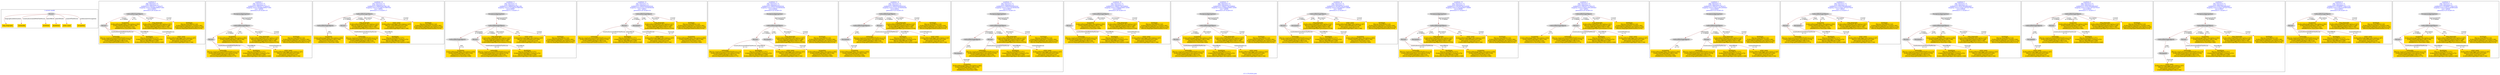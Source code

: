 digraph n0 {
fontcolor="blue"
remincross="true"
label="s11-s-19-artists.json"
subgraph cluster_0 {
label="1-correct model"
n2[style="filled",color="white",fillcolor="lightgray",label="Person1"];
n3[shape="plaintext",style="filled",fillcolor="gold",label="long_biography"];
n4[shape="plaintext",style="filled",fillcolor="gold",label="nationality"];
n5[shape="plaintext",style="filled",fillcolor="gold",label="birthDate"];
n6[shape="plaintext",style="filled",fillcolor="gold",label="deathDate"];
n7[shape="plaintext",style="filled",fillcolor="gold",label="artist_name"];
n8[shape="plaintext",style="filled",fillcolor="gold",label="occupation"];
}
subgraph cluster_1 {
label="candidate 0\nlink coherence:1.0\nnode coherence:1.0\nconfidence:0.3583227737481471\nmapping score:0.5638853690271601\ncost:6.99993\n-precision:0.29-recall:0.33"
n10[style="filled",color="white",fillcolor="lightgray",label="CulturalHeritageObject1"];
n11[style="filled",color="white",fillcolor="lightgray",label="Person1"];
n12[shape="plaintext",style="filled",fillcolor="gold",label="occupation\n[CulturalHeritageObject,description,0.593]\n[CulturalHeritageObject,title,0.195]\n[Document,classLink,0.143]\n[WebResource,classLink,0.069]"];
n13[shape="plaintext",style="filled",fillcolor="gold",label="long_biography\n[CulturalHeritageObject,description,0.547]\n[Person,biographicalInformation,0.266]\n[CulturalHeritageObject,title,0.109]\n[CulturalHeritageObject,provenance,0.078]"];
n14[shape="plaintext",style="filled",fillcolor="gold",label="nationality\n[Person,countryAssociatedWithThePerson,0.33]\n[CulturalHeritageObject,description,0.278]\n[CulturalHeritageObject,title,0.22]\n[Person,biographicalInformation,0.173]"];
n15[shape="plaintext",style="filled",fillcolor="gold",label="deathDate\n[Person,dateOfBirth,0.471]\n[CulturalHeritageObject,created,0.272]\n[Person,dateOfDeath,0.208]\n[CulturalHeritageObject,description,0.049]"];
n16[shape="plaintext",style="filled",fillcolor="gold",label="artist_name\n[CulturalHeritageObject,description,0.347]\n[Person,nameOfThePerson,0.245]\n[Document,classLink,0.215]\n[CulturalHeritageObject,title,0.194]"];
n17[shape="plaintext",style="filled",fillcolor="gold",label="birthDate\n[Person,dateOfBirth,0.42]\n[CulturalHeritageObject,created,0.362]\n[CulturalHeritageObject,description,0.144]\n[Person,biographicalInformation,0.074]"];
}
subgraph cluster_2 {
label="candidate 1\nlink coherence:1.0\nnode coherence:1.0\nconfidence:0.3583227737481471\nmapping score:0.5638853690271601\ncost:7.99988\n-precision:0.25-recall:0.33"
n19[style="filled",color="white",fillcolor="lightgray",label="CulturalHeritageObject1"];
n20[style="filled",color="white",fillcolor="lightgray",label="Person1"];
n21[style="filled",color="white",fillcolor="lightgray",label="EuropeanaAggregation1"];
n22[shape="plaintext",style="filled",fillcolor="gold",label="occupation\n[CulturalHeritageObject,description,0.593]\n[CulturalHeritageObject,title,0.195]\n[Document,classLink,0.143]\n[WebResource,classLink,0.069]"];
n23[shape="plaintext",style="filled",fillcolor="gold",label="long_biography\n[CulturalHeritageObject,description,0.547]\n[Person,biographicalInformation,0.266]\n[CulturalHeritageObject,title,0.109]\n[CulturalHeritageObject,provenance,0.078]"];
n24[shape="plaintext",style="filled",fillcolor="gold",label="nationality\n[Person,countryAssociatedWithThePerson,0.33]\n[CulturalHeritageObject,description,0.278]\n[CulturalHeritageObject,title,0.22]\n[Person,biographicalInformation,0.173]"];
n25[shape="plaintext",style="filled",fillcolor="gold",label="deathDate\n[Person,dateOfBirth,0.471]\n[CulturalHeritageObject,created,0.272]\n[Person,dateOfDeath,0.208]\n[CulturalHeritageObject,description,0.049]"];
n26[shape="plaintext",style="filled",fillcolor="gold",label="artist_name\n[CulturalHeritageObject,description,0.347]\n[Person,nameOfThePerson,0.245]\n[Document,classLink,0.215]\n[CulturalHeritageObject,title,0.194]"];
n27[shape="plaintext",style="filled",fillcolor="gold",label="birthDate\n[Person,dateOfBirth,0.42]\n[CulturalHeritageObject,created,0.362]\n[CulturalHeritageObject,description,0.144]\n[Person,biographicalInformation,0.074]"];
}
subgraph cluster_3 {
label="candidate 10\nlink coherence:1.0\nnode coherence:1.0\nconfidence:0.3498422427961158\nmapping score:0.5332807475987053\ncost:7.99992\n-precision:0.12-recall:0.17"
n29[style="filled",color="white",fillcolor="lightgray",label="CulturalHeritageObject1"];
n30[style="filled",color="white",fillcolor="lightgray",label="CulturalHeritageObject2"];
n31[style="filled",color="white",fillcolor="lightgray",label="Person1"];
n32[shape="plaintext",style="filled",fillcolor="gold",label="long_biography\n[CulturalHeritageObject,description,0.547]\n[Person,biographicalInformation,0.266]\n[CulturalHeritageObject,title,0.109]\n[CulturalHeritageObject,provenance,0.078]"];
n33[shape="plaintext",style="filled",fillcolor="gold",label="artist_name\n[CulturalHeritageObject,description,0.347]\n[Person,nameOfThePerson,0.245]\n[Document,classLink,0.215]\n[CulturalHeritageObject,title,0.194]"];
n34[shape="plaintext",style="filled",fillcolor="gold",label="nationality\n[Person,countryAssociatedWithThePerson,0.33]\n[CulturalHeritageObject,description,0.278]\n[CulturalHeritageObject,title,0.22]\n[Person,biographicalInformation,0.173]"];
n35[shape="plaintext",style="filled",fillcolor="gold",label="deathDate\n[Person,dateOfBirth,0.471]\n[CulturalHeritageObject,created,0.272]\n[Person,dateOfDeath,0.208]\n[CulturalHeritageObject,description,0.049]"];
n36[shape="plaintext",style="filled",fillcolor="gold",label="occupation\n[CulturalHeritageObject,description,0.593]\n[CulturalHeritageObject,title,0.195]\n[Document,classLink,0.143]\n[WebResource,classLink,0.069]"];
n37[shape="plaintext",style="filled",fillcolor="gold",label="birthDate\n[Person,dateOfBirth,0.42]\n[CulturalHeritageObject,created,0.362]\n[CulturalHeritageObject,description,0.144]\n[Person,biographicalInformation,0.074]"];
}
subgraph cluster_4 {
label="candidate 11\nlink coherence:1.0\nnode coherence:1.0\nconfidence:0.3498422427961158\nmapping score:0.5332807475987053\ncost:8.99987\n-precision:0.11-recall:0.17"
n39[style="filled",color="white",fillcolor="lightgray",label="CulturalHeritageObject1"];
n40[style="filled",color="white",fillcolor="lightgray",label="CulturalHeritageObject2"];
n41[style="filled",color="white",fillcolor="lightgray",label="Person1"];
n42[style="filled",color="white",fillcolor="lightgray",label="EuropeanaAggregation1"];
n43[shape="plaintext",style="filled",fillcolor="gold",label="long_biography\n[CulturalHeritageObject,description,0.547]\n[Person,biographicalInformation,0.266]\n[CulturalHeritageObject,title,0.109]\n[CulturalHeritageObject,provenance,0.078]"];
n44[shape="plaintext",style="filled",fillcolor="gold",label="artist_name\n[CulturalHeritageObject,description,0.347]\n[Person,nameOfThePerson,0.245]\n[Document,classLink,0.215]\n[CulturalHeritageObject,title,0.194]"];
n45[shape="plaintext",style="filled",fillcolor="gold",label="nationality\n[Person,countryAssociatedWithThePerson,0.33]\n[CulturalHeritageObject,description,0.278]\n[CulturalHeritageObject,title,0.22]\n[Person,biographicalInformation,0.173]"];
n46[shape="plaintext",style="filled",fillcolor="gold",label="deathDate\n[Person,dateOfBirth,0.471]\n[CulturalHeritageObject,created,0.272]\n[Person,dateOfDeath,0.208]\n[CulturalHeritageObject,description,0.049]"];
n47[shape="plaintext",style="filled",fillcolor="gold",label="occupation\n[CulturalHeritageObject,description,0.593]\n[CulturalHeritageObject,title,0.195]\n[Document,classLink,0.143]\n[WebResource,classLink,0.069]"];
n48[shape="plaintext",style="filled",fillcolor="gold",label="birthDate\n[Person,dateOfBirth,0.42]\n[CulturalHeritageObject,created,0.362]\n[CulturalHeritageObject,description,0.144]\n[Person,biographicalInformation,0.074]"];
}
subgraph cluster_5 {
label="candidate 12\nlink coherence:1.0\nnode coherence:1.0\nconfidence:0.3495253250930322\nmapping score:0.533175108364344\ncost:7.99993\n-precision:0.25-recall:0.33"
n50[style="filled",color="white",fillcolor="lightgray",label="CulturalHeritageObject1"];
n51[style="filled",color="white",fillcolor="lightgray",label="Person1"];
n52[style="filled",color="white",fillcolor="lightgray",label="Document1"];
n53[shape="plaintext",style="filled",fillcolor="gold",label="long_biography\n[CulturalHeritageObject,description,0.547]\n[Person,biographicalInformation,0.266]\n[CulturalHeritageObject,title,0.109]\n[CulturalHeritageObject,provenance,0.078]"];
n54[shape="plaintext",style="filled",fillcolor="gold",label="occupation\n[CulturalHeritageObject,description,0.593]\n[CulturalHeritageObject,title,0.195]\n[Document,classLink,0.143]\n[WebResource,classLink,0.069]"];
n55[shape="plaintext",style="filled",fillcolor="gold",label="nationality\n[Person,countryAssociatedWithThePerson,0.33]\n[CulturalHeritageObject,description,0.278]\n[CulturalHeritageObject,title,0.22]\n[Person,biographicalInformation,0.173]"];
n56[shape="plaintext",style="filled",fillcolor="gold",label="deathDate\n[Person,dateOfBirth,0.471]\n[CulturalHeritageObject,created,0.272]\n[Person,dateOfDeath,0.208]\n[CulturalHeritageObject,description,0.049]"];
n57[shape="plaintext",style="filled",fillcolor="gold",label="artist_name\n[CulturalHeritageObject,description,0.347]\n[Person,nameOfThePerson,0.245]\n[Document,classLink,0.215]\n[CulturalHeritageObject,title,0.194]"];
n58[shape="plaintext",style="filled",fillcolor="gold",label="birthDate\n[Person,dateOfBirth,0.42]\n[CulturalHeritageObject,created,0.362]\n[CulturalHeritageObject,description,0.144]\n[Person,biographicalInformation,0.074]"];
}
subgraph cluster_6 {
label="candidate 13\nlink coherence:1.0\nnode coherence:1.0\nconfidence:0.3495253250930322\nmapping score:0.533175108364344\ncost:8.99988\n-precision:0.22-recall:0.33"
n60[style="filled",color="white",fillcolor="lightgray",label="CulturalHeritageObject1"];
n61[style="filled",color="white",fillcolor="lightgray",label="Person1"];
n62[style="filled",color="white",fillcolor="lightgray",label="Document1"];
n63[style="filled",color="white",fillcolor="lightgray",label="EuropeanaAggregation1"];
n64[shape="plaintext",style="filled",fillcolor="gold",label="long_biography\n[CulturalHeritageObject,description,0.547]\n[Person,biographicalInformation,0.266]\n[CulturalHeritageObject,title,0.109]\n[CulturalHeritageObject,provenance,0.078]"];
n65[shape="plaintext",style="filled",fillcolor="gold",label="occupation\n[CulturalHeritageObject,description,0.593]\n[CulturalHeritageObject,title,0.195]\n[Document,classLink,0.143]\n[WebResource,classLink,0.069]"];
n66[shape="plaintext",style="filled",fillcolor="gold",label="nationality\n[Person,countryAssociatedWithThePerson,0.33]\n[CulturalHeritageObject,description,0.278]\n[CulturalHeritageObject,title,0.22]\n[Person,biographicalInformation,0.173]"];
n67[shape="plaintext",style="filled",fillcolor="gold",label="deathDate\n[Person,dateOfBirth,0.471]\n[CulturalHeritageObject,created,0.272]\n[Person,dateOfDeath,0.208]\n[CulturalHeritageObject,description,0.049]"];
n68[shape="plaintext",style="filled",fillcolor="gold",label="artist_name\n[CulturalHeritageObject,description,0.347]\n[Person,nameOfThePerson,0.245]\n[Document,classLink,0.215]\n[CulturalHeritageObject,title,0.194]"];
n69[shape="plaintext",style="filled",fillcolor="gold",label="birthDate\n[Person,dateOfBirth,0.42]\n[CulturalHeritageObject,created,0.362]\n[CulturalHeritageObject,description,0.144]\n[Person,biographicalInformation,0.074]"];
}
subgraph cluster_7 {
label="candidate 14\nlink coherence:1.0\nnode coherence:1.0\nconfidence:0.3495253250930322\nmapping score:0.533175108364344\ncost:8.99992\n-precision:0.22-recall:0.33"
n71[style="filled",color="white",fillcolor="lightgray",label="CulturalHeritageObject1"];
n72[style="filled",color="white",fillcolor="lightgray",label="CulturalHeritageObject2"];
n73[style="filled",color="white",fillcolor="lightgray",label="Person1"];
n74[style="filled",color="white",fillcolor="lightgray",label="Document2"];
n75[shape="plaintext",style="filled",fillcolor="gold",label="occupation\n[CulturalHeritageObject,description,0.593]\n[CulturalHeritageObject,title,0.195]\n[Document,classLink,0.143]\n[WebResource,classLink,0.069]"];
n76[shape="plaintext",style="filled",fillcolor="gold",label="long_biography\n[CulturalHeritageObject,description,0.547]\n[Person,biographicalInformation,0.266]\n[CulturalHeritageObject,title,0.109]\n[CulturalHeritageObject,provenance,0.078]"];
n77[shape="plaintext",style="filled",fillcolor="gold",label="nationality\n[Person,countryAssociatedWithThePerson,0.33]\n[CulturalHeritageObject,description,0.278]\n[CulturalHeritageObject,title,0.22]\n[Person,biographicalInformation,0.173]"];
n78[shape="plaintext",style="filled",fillcolor="gold",label="deathDate\n[Person,dateOfBirth,0.471]\n[CulturalHeritageObject,created,0.272]\n[Person,dateOfDeath,0.208]\n[CulturalHeritageObject,description,0.049]"];
n79[shape="plaintext",style="filled",fillcolor="gold",label="artist_name\n[CulturalHeritageObject,description,0.347]\n[Person,nameOfThePerson,0.245]\n[Document,classLink,0.215]\n[CulturalHeritageObject,title,0.194]"];
n80[shape="plaintext",style="filled",fillcolor="gold",label="birthDate\n[Person,dateOfBirth,0.42]\n[CulturalHeritageObject,created,0.362]\n[CulturalHeritageObject,description,0.144]\n[Person,biographicalInformation,0.074]"];
}
subgraph cluster_8 {
label="candidate 15\nlink coherence:1.0\nnode coherence:1.0\nconfidence:0.3495253250930322\nmapping score:0.533175108364344\ncost:9.99987\n-precision:0.2-recall:0.33"
n82[style="filled",color="white",fillcolor="lightgray",label="CulturalHeritageObject1"];
n83[style="filled",color="white",fillcolor="lightgray",label="CulturalHeritageObject2"];
n84[style="filled",color="white",fillcolor="lightgray",label="Person1"];
n85[style="filled",color="white",fillcolor="lightgray",label="Document2"];
n86[style="filled",color="white",fillcolor="lightgray",label="EuropeanaAggregation1"];
n87[shape="plaintext",style="filled",fillcolor="gold",label="occupation\n[CulturalHeritageObject,description,0.593]\n[CulturalHeritageObject,title,0.195]\n[Document,classLink,0.143]\n[WebResource,classLink,0.069]"];
n88[shape="plaintext",style="filled",fillcolor="gold",label="long_biography\n[CulturalHeritageObject,description,0.547]\n[Person,biographicalInformation,0.266]\n[CulturalHeritageObject,title,0.109]\n[CulturalHeritageObject,provenance,0.078]"];
n89[shape="plaintext",style="filled",fillcolor="gold",label="nationality\n[Person,countryAssociatedWithThePerson,0.33]\n[CulturalHeritageObject,description,0.278]\n[CulturalHeritageObject,title,0.22]\n[Person,biographicalInformation,0.173]"];
n90[shape="plaintext",style="filled",fillcolor="gold",label="deathDate\n[Person,dateOfBirth,0.471]\n[CulturalHeritageObject,created,0.272]\n[Person,dateOfDeath,0.208]\n[CulturalHeritageObject,description,0.049]"];
n91[shape="plaintext",style="filled",fillcolor="gold",label="artist_name\n[CulturalHeritageObject,description,0.347]\n[Person,nameOfThePerson,0.245]\n[Document,classLink,0.215]\n[CulturalHeritageObject,title,0.194]"];
n92[shape="plaintext",style="filled",fillcolor="gold",label="birthDate\n[Person,dateOfBirth,0.42]\n[CulturalHeritageObject,created,0.362]\n[CulturalHeritageObject,description,0.144]\n[Person,biographicalInformation,0.074]"];
}
subgraph cluster_9 {
label="candidate 16\nlink coherence:1.0\nnode coherence:1.0\nconfidence:0.3464517491008843\nmapping score:0.5599283608114058\ncost:6.99993\n-precision:0.29-recall:0.33"
n94[style="filled",color="white",fillcolor="lightgray",label="CulturalHeritageObject1"];
n95[style="filled",color="white",fillcolor="lightgray",label="Person1"];
n96[shape="plaintext",style="filled",fillcolor="gold",label="occupation\n[CulturalHeritageObject,description,0.593]\n[CulturalHeritageObject,title,0.195]\n[Document,classLink,0.143]\n[WebResource,classLink,0.069]"];
n97[shape="plaintext",style="filled",fillcolor="gold",label="nationality\n[Person,countryAssociatedWithThePerson,0.33]\n[CulturalHeritageObject,description,0.278]\n[CulturalHeritageObject,title,0.22]\n[Person,biographicalInformation,0.173]"];
n98[shape="plaintext",style="filled",fillcolor="gold",label="long_biography\n[CulturalHeritageObject,description,0.547]\n[Person,biographicalInformation,0.266]\n[CulturalHeritageObject,title,0.109]\n[CulturalHeritageObject,provenance,0.078]"];
n99[shape="plaintext",style="filled",fillcolor="gold",label="deathDate\n[Person,dateOfBirth,0.471]\n[CulturalHeritageObject,created,0.272]\n[Person,dateOfDeath,0.208]\n[CulturalHeritageObject,description,0.049]"];
n100[shape="plaintext",style="filled",fillcolor="gold",label="artist_name\n[CulturalHeritageObject,description,0.347]\n[Person,nameOfThePerson,0.245]\n[Document,classLink,0.215]\n[CulturalHeritageObject,title,0.194]"];
n101[shape="plaintext",style="filled",fillcolor="gold",label="birthDate\n[Person,dateOfBirth,0.42]\n[CulturalHeritageObject,created,0.362]\n[CulturalHeritageObject,description,0.144]\n[Person,biographicalInformation,0.074]"];
}
subgraph cluster_10 {
label="candidate 17\nlink coherence:1.0\nnode coherence:1.0\nconfidence:0.3464517491008843\nmapping score:0.5599283608114058\ncost:7.99988\n-precision:0.25-recall:0.33"
n103[style="filled",color="white",fillcolor="lightgray",label="CulturalHeritageObject1"];
n104[style="filled",color="white",fillcolor="lightgray",label="Person1"];
n105[style="filled",color="white",fillcolor="lightgray",label="EuropeanaAggregation1"];
n106[shape="plaintext",style="filled",fillcolor="gold",label="occupation\n[CulturalHeritageObject,description,0.593]\n[CulturalHeritageObject,title,0.195]\n[Document,classLink,0.143]\n[WebResource,classLink,0.069]"];
n107[shape="plaintext",style="filled",fillcolor="gold",label="nationality\n[Person,countryAssociatedWithThePerson,0.33]\n[CulturalHeritageObject,description,0.278]\n[CulturalHeritageObject,title,0.22]\n[Person,biographicalInformation,0.173]"];
n108[shape="plaintext",style="filled",fillcolor="gold",label="long_biography\n[CulturalHeritageObject,description,0.547]\n[Person,biographicalInformation,0.266]\n[CulturalHeritageObject,title,0.109]\n[CulturalHeritageObject,provenance,0.078]"];
n109[shape="plaintext",style="filled",fillcolor="gold",label="deathDate\n[Person,dateOfBirth,0.471]\n[CulturalHeritageObject,created,0.272]\n[Person,dateOfDeath,0.208]\n[CulturalHeritageObject,description,0.049]"];
n110[shape="plaintext",style="filled",fillcolor="gold",label="artist_name\n[CulturalHeritageObject,description,0.347]\n[Person,nameOfThePerson,0.245]\n[Document,classLink,0.215]\n[CulturalHeritageObject,title,0.194]"];
n111[shape="plaintext",style="filled",fillcolor="gold",label="birthDate\n[Person,dateOfBirth,0.42]\n[CulturalHeritageObject,created,0.362]\n[CulturalHeritageObject,description,0.144]\n[Person,biographicalInformation,0.074]"];
}
subgraph cluster_11 {
label="candidate 18\nlink coherence:1.0\nnode coherence:1.0\nconfidence:0.3410447941410009\nmapping score:0.5303482647136669\ncost:7.99993\n-precision:0.12-recall:0.17"
n113[style="filled",color="white",fillcolor="lightgray",label="CulturalHeritageObject1"];
n114[style="filled",color="white",fillcolor="lightgray",label="Person1"];
n115[style="filled",color="white",fillcolor="lightgray",label="Document1"];
n116[shape="plaintext",style="filled",fillcolor="gold",label="long_biography\n[CulturalHeritageObject,description,0.547]\n[Person,biographicalInformation,0.266]\n[CulturalHeritageObject,title,0.109]\n[CulturalHeritageObject,provenance,0.078]"];
n117[shape="plaintext",style="filled",fillcolor="gold",label="artist_name\n[CulturalHeritageObject,description,0.347]\n[Person,nameOfThePerson,0.245]\n[Document,classLink,0.215]\n[CulturalHeritageObject,title,0.194]"];
n118[shape="plaintext",style="filled",fillcolor="gold",label="occupation\n[CulturalHeritageObject,description,0.593]\n[CulturalHeritageObject,title,0.195]\n[Document,classLink,0.143]\n[WebResource,classLink,0.069]"];
n119[shape="plaintext",style="filled",fillcolor="gold",label="nationality\n[Person,countryAssociatedWithThePerson,0.33]\n[CulturalHeritageObject,description,0.278]\n[CulturalHeritageObject,title,0.22]\n[Person,biographicalInformation,0.173]"];
n120[shape="plaintext",style="filled",fillcolor="gold",label="deathDate\n[Person,dateOfBirth,0.471]\n[CulturalHeritageObject,created,0.272]\n[Person,dateOfDeath,0.208]\n[CulturalHeritageObject,description,0.049]"];
n121[shape="plaintext",style="filled",fillcolor="gold",label="birthDate\n[Person,dateOfBirth,0.42]\n[CulturalHeritageObject,created,0.362]\n[CulturalHeritageObject,description,0.144]\n[Person,biographicalInformation,0.074]"];
}
subgraph cluster_12 {
label="candidate 19\nlink coherence:1.0\nnode coherence:1.0\nconfidence:0.3410447941410009\nmapping score:0.5303482647136669\ncost:8.99988\n-precision:0.11-recall:0.17"
n123[style="filled",color="white",fillcolor="lightgray",label="CulturalHeritageObject1"];
n124[style="filled",color="white",fillcolor="lightgray",label="Person1"];
n125[style="filled",color="white",fillcolor="lightgray",label="Document1"];
n126[style="filled",color="white",fillcolor="lightgray",label="EuropeanaAggregation1"];
n127[shape="plaintext",style="filled",fillcolor="gold",label="long_biography\n[CulturalHeritageObject,description,0.547]\n[Person,biographicalInformation,0.266]\n[CulturalHeritageObject,title,0.109]\n[CulturalHeritageObject,provenance,0.078]"];
n128[shape="plaintext",style="filled",fillcolor="gold",label="artist_name\n[CulturalHeritageObject,description,0.347]\n[Person,nameOfThePerson,0.245]\n[Document,classLink,0.215]\n[CulturalHeritageObject,title,0.194]"];
n129[shape="plaintext",style="filled",fillcolor="gold",label="occupation\n[CulturalHeritageObject,description,0.593]\n[CulturalHeritageObject,title,0.195]\n[Document,classLink,0.143]\n[WebResource,classLink,0.069]"];
n130[shape="plaintext",style="filled",fillcolor="gold",label="nationality\n[Person,countryAssociatedWithThePerson,0.33]\n[CulturalHeritageObject,description,0.278]\n[CulturalHeritageObject,title,0.22]\n[Person,biographicalInformation,0.173]"];
n131[shape="plaintext",style="filled",fillcolor="gold",label="deathDate\n[Person,dateOfBirth,0.471]\n[CulturalHeritageObject,created,0.272]\n[Person,dateOfDeath,0.208]\n[CulturalHeritageObject,description,0.049]"];
n132[shape="plaintext",style="filled",fillcolor="gold",label="birthDate\n[Person,dateOfBirth,0.42]\n[CulturalHeritageObject,created,0.362]\n[CulturalHeritageObject,description,0.144]\n[Person,biographicalInformation,0.074]"];
}
subgraph cluster_13 {
label="candidate 2\nlink coherence:1.0\nnode coherence:1.0\nconfidence:0.3583227737481471\nmapping score:0.5361075912493823\ncost:7.99992\n-precision:0.25-recall:0.33"
n134[style="filled",color="white",fillcolor="lightgray",label="CulturalHeritageObject1"];
n135[style="filled",color="white",fillcolor="lightgray",label="CulturalHeritageObject2"];
n136[style="filled",color="white",fillcolor="lightgray",label="Person1"];
n137[shape="plaintext",style="filled",fillcolor="gold",label="long_biography\n[CulturalHeritageObject,description,0.547]\n[Person,biographicalInformation,0.266]\n[CulturalHeritageObject,title,0.109]\n[CulturalHeritageObject,provenance,0.078]"];
n138[shape="plaintext",style="filled",fillcolor="gold",label="nationality\n[Person,countryAssociatedWithThePerson,0.33]\n[CulturalHeritageObject,description,0.278]\n[CulturalHeritageObject,title,0.22]\n[Person,biographicalInformation,0.173]"];
n139[shape="plaintext",style="filled",fillcolor="gold",label="deathDate\n[Person,dateOfBirth,0.471]\n[CulturalHeritageObject,created,0.272]\n[Person,dateOfDeath,0.208]\n[CulturalHeritageObject,description,0.049]"];
n140[shape="plaintext",style="filled",fillcolor="gold",label="occupation\n[CulturalHeritageObject,description,0.593]\n[CulturalHeritageObject,title,0.195]\n[Document,classLink,0.143]\n[WebResource,classLink,0.069]"];
n141[shape="plaintext",style="filled",fillcolor="gold",label="artist_name\n[CulturalHeritageObject,description,0.347]\n[Person,nameOfThePerson,0.245]\n[Document,classLink,0.215]\n[CulturalHeritageObject,title,0.194]"];
n142[shape="plaintext",style="filled",fillcolor="gold",label="birthDate\n[Person,dateOfBirth,0.42]\n[CulturalHeritageObject,created,0.362]\n[CulturalHeritageObject,description,0.144]\n[Person,biographicalInformation,0.074]"];
}
subgraph cluster_14 {
label="candidate 3\nlink coherence:1.0\nnode coherence:1.0\nconfidence:0.3583227737481471\nmapping score:0.5361075912493823\ncost:8.99987\n-precision:0.22-recall:0.33"
n144[style="filled",color="white",fillcolor="lightgray",label="CulturalHeritageObject1"];
n145[style="filled",color="white",fillcolor="lightgray",label="CulturalHeritageObject2"];
n146[style="filled",color="white",fillcolor="lightgray",label="Person1"];
n147[style="filled",color="white",fillcolor="lightgray",label="EuropeanaAggregation1"];
n148[shape="plaintext",style="filled",fillcolor="gold",label="long_biography\n[CulturalHeritageObject,description,0.547]\n[Person,biographicalInformation,0.266]\n[CulturalHeritageObject,title,0.109]\n[CulturalHeritageObject,provenance,0.078]"];
n149[shape="plaintext",style="filled",fillcolor="gold",label="nationality\n[Person,countryAssociatedWithThePerson,0.33]\n[CulturalHeritageObject,description,0.278]\n[CulturalHeritageObject,title,0.22]\n[Person,biographicalInformation,0.173]"];
n150[shape="plaintext",style="filled",fillcolor="gold",label="deathDate\n[Person,dateOfBirth,0.471]\n[CulturalHeritageObject,created,0.272]\n[Person,dateOfDeath,0.208]\n[CulturalHeritageObject,description,0.049]"];
n151[shape="plaintext",style="filled",fillcolor="gold",label="occupation\n[CulturalHeritageObject,description,0.593]\n[CulturalHeritageObject,title,0.195]\n[Document,classLink,0.143]\n[WebResource,classLink,0.069]"];
n152[shape="plaintext",style="filled",fillcolor="gold",label="artist_name\n[CulturalHeritageObject,description,0.347]\n[Person,nameOfThePerson,0.245]\n[Document,classLink,0.215]\n[CulturalHeritageObject,title,0.194]"];
n153[shape="plaintext",style="filled",fillcolor="gold",label="birthDate\n[Person,dateOfBirth,0.42]\n[CulturalHeritageObject,created,0.362]\n[CulturalHeritageObject,description,0.144]\n[Person,biographicalInformation,0.074]"];
}
subgraph cluster_15 {
label="candidate 4\nlink coherence:1.0\nnode coherence:1.0\nconfidence:0.3534150229825057\nmapping score:0.5344716743275019\ncost:7.99993\n-precision:0.12-recall:0.17"
n155[style="filled",color="white",fillcolor="lightgray",label="CulturalHeritageObject1"];
n156[style="filled",color="white",fillcolor="lightgray",label="Person1"];
n157[style="filled",color="white",fillcolor="lightgray",label="Document1"];
n158[shape="plaintext",style="filled",fillcolor="gold",label="occupation\n[CulturalHeritageObject,description,0.593]\n[CulturalHeritageObject,title,0.195]\n[Document,classLink,0.143]\n[WebResource,classLink,0.069]"];
n159[shape="plaintext",style="filled",fillcolor="gold",label="long_biography\n[CulturalHeritageObject,description,0.547]\n[Person,biographicalInformation,0.266]\n[CulturalHeritageObject,title,0.109]\n[CulturalHeritageObject,provenance,0.078]"];
n160[shape="plaintext",style="filled",fillcolor="gold",label="artist_name\n[CulturalHeritageObject,description,0.347]\n[Person,nameOfThePerson,0.245]\n[Document,classLink,0.215]\n[CulturalHeritageObject,title,0.194]"];
n161[shape="plaintext",style="filled",fillcolor="gold",label="nationality\n[Person,countryAssociatedWithThePerson,0.33]\n[CulturalHeritageObject,description,0.278]\n[CulturalHeritageObject,title,0.22]\n[Person,biographicalInformation,0.173]"];
n162[shape="plaintext",style="filled",fillcolor="gold",label="deathDate\n[Person,dateOfBirth,0.471]\n[CulturalHeritageObject,created,0.272]\n[Person,dateOfDeath,0.208]\n[CulturalHeritageObject,description,0.049]"];
n163[shape="plaintext",style="filled",fillcolor="gold",label="birthDate\n[Person,dateOfBirth,0.42]\n[CulturalHeritageObject,created,0.362]\n[CulturalHeritageObject,description,0.144]\n[Person,biographicalInformation,0.074]"];
}
subgraph cluster_16 {
label="candidate 5\nlink coherence:1.0\nnode coherence:1.0\nconfidence:0.3534150229825057\nmapping score:0.5344716743275019\ncost:8.99988\n-precision:0.11-recall:0.17"
n165[style="filled",color="white",fillcolor="lightgray",label="CulturalHeritageObject1"];
n166[style="filled",color="white",fillcolor="lightgray",label="Person1"];
n167[style="filled",color="white",fillcolor="lightgray",label="Document1"];
n168[style="filled",color="white",fillcolor="lightgray",label="EuropeanaAggregation1"];
n169[shape="plaintext",style="filled",fillcolor="gold",label="occupation\n[CulturalHeritageObject,description,0.593]\n[CulturalHeritageObject,title,0.195]\n[Document,classLink,0.143]\n[WebResource,classLink,0.069]"];
n170[shape="plaintext",style="filled",fillcolor="gold",label="long_biography\n[CulturalHeritageObject,description,0.547]\n[Person,biographicalInformation,0.266]\n[CulturalHeritageObject,title,0.109]\n[CulturalHeritageObject,provenance,0.078]"];
n171[shape="plaintext",style="filled",fillcolor="gold",label="artist_name\n[CulturalHeritageObject,description,0.347]\n[Person,nameOfThePerson,0.245]\n[Document,classLink,0.215]\n[CulturalHeritageObject,title,0.194]"];
n172[shape="plaintext",style="filled",fillcolor="gold",label="nationality\n[Person,countryAssociatedWithThePerson,0.33]\n[CulturalHeritageObject,description,0.278]\n[CulturalHeritageObject,title,0.22]\n[Person,biographicalInformation,0.173]"];
n173[shape="plaintext",style="filled",fillcolor="gold",label="deathDate\n[Person,dateOfBirth,0.471]\n[CulturalHeritageObject,created,0.272]\n[Person,dateOfDeath,0.208]\n[CulturalHeritageObject,description,0.049]"];
n174[shape="plaintext",style="filled",fillcolor="gold",label="birthDate\n[Person,dateOfBirth,0.42]\n[CulturalHeritageObject,created,0.362]\n[CulturalHeritageObject,description,0.144]\n[Person,biographicalInformation,0.074]"];
}
subgraph cluster_17 {
label="candidate 6\nlink coherence:1.0\nnode coherence:1.0\nconfidence:0.3534150229825057\nmapping score:0.5344716743275019\ncost:8.99992\n-precision:0.11-recall:0.17"
n176[style="filled",color="white",fillcolor="lightgray",label="CulturalHeritageObject1"];
n177[style="filled",color="white",fillcolor="lightgray",label="CulturalHeritageObject2"];
n178[style="filled",color="white",fillcolor="lightgray",label="Person1"];
n179[style="filled",color="white",fillcolor="lightgray",label="Document2"];
n180[shape="plaintext",style="filled",fillcolor="gold",label="occupation\n[CulturalHeritageObject,description,0.593]\n[CulturalHeritageObject,title,0.195]\n[Document,classLink,0.143]\n[WebResource,classLink,0.069]"];
n181[shape="plaintext",style="filled",fillcolor="gold",label="long_biography\n[CulturalHeritageObject,description,0.547]\n[Person,biographicalInformation,0.266]\n[CulturalHeritageObject,title,0.109]\n[CulturalHeritageObject,provenance,0.078]"];
n182[shape="plaintext",style="filled",fillcolor="gold",label="artist_name\n[CulturalHeritageObject,description,0.347]\n[Person,nameOfThePerson,0.245]\n[Document,classLink,0.215]\n[CulturalHeritageObject,title,0.194]"];
n183[shape="plaintext",style="filled",fillcolor="gold",label="nationality\n[Person,countryAssociatedWithThePerson,0.33]\n[CulturalHeritageObject,description,0.278]\n[CulturalHeritageObject,title,0.22]\n[Person,biographicalInformation,0.173]"];
n184[shape="plaintext",style="filled",fillcolor="gold",label="deathDate\n[Person,dateOfBirth,0.471]\n[CulturalHeritageObject,created,0.272]\n[Person,dateOfDeath,0.208]\n[CulturalHeritageObject,description,0.049]"];
n185[shape="plaintext",style="filled",fillcolor="gold",label="birthDate\n[Person,dateOfBirth,0.42]\n[CulturalHeritageObject,created,0.362]\n[CulturalHeritageObject,description,0.144]\n[Person,biographicalInformation,0.074]"];
}
subgraph cluster_18 {
label="candidate 7\nlink coherence:1.0\nnode coherence:1.0\nconfidence:0.3534150229825057\nmapping score:0.5344716743275019\ncost:9.99987\n-precision:0.1-recall:0.17"
n187[style="filled",color="white",fillcolor="lightgray",label="CulturalHeritageObject1"];
n188[style="filled",color="white",fillcolor="lightgray",label="CulturalHeritageObject2"];
n189[style="filled",color="white",fillcolor="lightgray",label="Person1"];
n190[style="filled",color="white",fillcolor="lightgray",label="Document2"];
n191[style="filled",color="white",fillcolor="lightgray",label="EuropeanaAggregation1"];
n192[shape="plaintext",style="filled",fillcolor="gold",label="occupation\n[CulturalHeritageObject,description,0.593]\n[CulturalHeritageObject,title,0.195]\n[Document,classLink,0.143]\n[WebResource,classLink,0.069]"];
n193[shape="plaintext",style="filled",fillcolor="gold",label="long_biography\n[CulturalHeritageObject,description,0.547]\n[Person,biographicalInformation,0.266]\n[CulturalHeritageObject,title,0.109]\n[CulturalHeritageObject,provenance,0.078]"];
n194[shape="plaintext",style="filled",fillcolor="gold",label="artist_name\n[CulturalHeritageObject,description,0.347]\n[Person,nameOfThePerson,0.245]\n[Document,classLink,0.215]\n[CulturalHeritageObject,title,0.194]"];
n195[shape="plaintext",style="filled",fillcolor="gold",label="nationality\n[Person,countryAssociatedWithThePerson,0.33]\n[CulturalHeritageObject,description,0.278]\n[CulturalHeritageObject,title,0.22]\n[Person,biographicalInformation,0.173]"];
n196[shape="plaintext",style="filled",fillcolor="gold",label="deathDate\n[Person,dateOfBirth,0.471]\n[CulturalHeritageObject,created,0.272]\n[Person,dateOfDeath,0.208]\n[CulturalHeritageObject,description,0.049]"];
n197[shape="plaintext",style="filled",fillcolor="gold",label="birthDate\n[Person,dateOfBirth,0.42]\n[CulturalHeritageObject,created,0.362]\n[CulturalHeritageObject,description,0.144]\n[Person,biographicalInformation,0.074]"];
}
subgraph cluster_19 {
label="candidate 8\nlink coherence:1.0\nnode coherence:1.0\nconfidence:0.35168997716411576\nmapping score:0.561674436832483\ncost:6.99993\n-precision:0.29-recall:0.33"
n199[style="filled",color="white",fillcolor="lightgray",label="CulturalHeritageObject1"];
n200[style="filled",color="white",fillcolor="lightgray",label="Person1"];
n201[shape="plaintext",style="filled",fillcolor="gold",label="occupation\n[CulturalHeritageObject,description,0.593]\n[CulturalHeritageObject,title,0.195]\n[Document,classLink,0.143]\n[WebResource,classLink,0.069]"];
n202[shape="plaintext",style="filled",fillcolor="gold",label="long_biography\n[CulturalHeritageObject,description,0.547]\n[Person,biographicalInformation,0.266]\n[CulturalHeritageObject,title,0.109]\n[CulturalHeritageObject,provenance,0.078]"];
n203[shape="plaintext",style="filled",fillcolor="gold",label="nationality\n[Person,countryAssociatedWithThePerson,0.33]\n[CulturalHeritageObject,description,0.278]\n[CulturalHeritageObject,title,0.22]\n[Person,biographicalInformation,0.173]"];
n204[shape="plaintext",style="filled",fillcolor="gold",label="deathDate\n[Person,dateOfBirth,0.471]\n[CulturalHeritageObject,created,0.272]\n[Person,dateOfDeath,0.208]\n[CulturalHeritageObject,description,0.049]"];
n205[shape="plaintext",style="filled",fillcolor="gold",label="artist_name\n[CulturalHeritageObject,description,0.347]\n[Person,nameOfThePerson,0.245]\n[Document,classLink,0.215]\n[CulturalHeritageObject,title,0.194]"];
n206[shape="plaintext",style="filled",fillcolor="gold",label="birthDate\n[Person,dateOfBirth,0.42]\n[CulturalHeritageObject,created,0.362]\n[CulturalHeritageObject,description,0.144]\n[Person,biographicalInformation,0.074]"];
}
subgraph cluster_20 {
label="candidate 9\nlink coherence:1.0\nnode coherence:1.0\nconfidence:0.35168997716411576\nmapping score:0.561674436832483\ncost:7.99988\n-precision:0.25-recall:0.33"
n208[style="filled",color="white",fillcolor="lightgray",label="CulturalHeritageObject1"];
n209[style="filled",color="white",fillcolor="lightgray",label="Person1"];
n210[style="filled",color="white",fillcolor="lightgray",label="EuropeanaAggregation1"];
n211[shape="plaintext",style="filled",fillcolor="gold",label="occupation\n[CulturalHeritageObject,description,0.593]\n[CulturalHeritageObject,title,0.195]\n[Document,classLink,0.143]\n[WebResource,classLink,0.069]"];
n212[shape="plaintext",style="filled",fillcolor="gold",label="long_biography\n[CulturalHeritageObject,description,0.547]\n[Person,biographicalInformation,0.266]\n[CulturalHeritageObject,title,0.109]\n[CulturalHeritageObject,provenance,0.078]"];
n213[shape="plaintext",style="filled",fillcolor="gold",label="nationality\n[Person,countryAssociatedWithThePerson,0.33]\n[CulturalHeritageObject,description,0.278]\n[CulturalHeritageObject,title,0.22]\n[Person,biographicalInformation,0.173]"];
n214[shape="plaintext",style="filled",fillcolor="gold",label="deathDate\n[Person,dateOfBirth,0.471]\n[CulturalHeritageObject,created,0.272]\n[Person,dateOfDeath,0.208]\n[CulturalHeritageObject,description,0.049]"];
n215[shape="plaintext",style="filled",fillcolor="gold",label="artist_name\n[CulturalHeritageObject,description,0.347]\n[Person,nameOfThePerson,0.245]\n[Document,classLink,0.215]\n[CulturalHeritageObject,title,0.194]"];
n216[shape="plaintext",style="filled",fillcolor="gold",label="birthDate\n[Person,dateOfBirth,0.42]\n[CulturalHeritageObject,created,0.362]\n[CulturalHeritageObject,description,0.144]\n[Person,biographicalInformation,0.074]"];
}
n2 -> n3[color="brown",fontcolor="black",label="biographicalInformation"]
n2 -> n4[color="brown",fontcolor="black",label="countryAssociatedWithThePerson"]
n2 -> n5[color="brown",fontcolor="black",label="dateOfBirth"]
n2 -> n6[color="brown",fontcolor="black",label="dateOfDeath"]
n2 -> n7[color="brown",fontcolor="black",label="nameOfThePerson"]
n2 -> n8[color="brown",fontcolor="black",label="professionOrOccupation"]
n10 -> n11[color="brown",fontcolor="black",label="creator\nw=0.99993"]
n10 -> n12[color="brown",fontcolor="black",label="title\nw=1.0"]
n10 -> n13[color="brown",fontcolor="black",label="description\nw=1.0"]
n11 -> n14[color="brown",fontcolor="black",label="countryAssociatedWithThePerson\nw=1.0"]
n11 -> n15[color="brown",fontcolor="black",label="dateOfBirth\nw=1.0"]
n11 -> n16[color="brown",fontcolor="black",label="nameOfThePerson\nw=1.0"]
n10 -> n17[color="brown",fontcolor="black",label="created\nw=1.0"]
n19 -> n20[color="brown",fontcolor="black",label="creator\nw=0.99993"]
n21 -> n19[color="brown",fontcolor="black",label="aggregatedCHO\nw=0.99995"]
n19 -> n22[color="brown",fontcolor="black",label="title\nw=1.0"]
n19 -> n23[color="brown",fontcolor="black",label="description\nw=1.0"]
n20 -> n24[color="brown",fontcolor="black",label="countryAssociatedWithThePerson\nw=1.0"]
n20 -> n25[color="brown",fontcolor="black",label="dateOfBirth\nw=1.0"]
n20 -> n26[color="brown",fontcolor="black",label="nameOfThePerson\nw=1.0"]
n19 -> n27[color="brown",fontcolor="black",label="created\nw=1.0"]
n29 -> n30[color="brown",fontcolor="black",label="isRelatedTo\nw=0.99999"]
n29 -> n31[color="brown",fontcolor="black",label="creator\nw=0.99993"]
n29 -> n32[color="brown",fontcolor="black",label="description\nw=1.0"]
n29 -> n33[color="brown",fontcolor="black",label="title\nw=1.0"]
n31 -> n34[color="brown",fontcolor="black",label="countryAssociatedWithThePerson\nw=1.0"]
n31 -> n35[color="brown",fontcolor="black",label="dateOfBirth\nw=1.0"]
n30 -> n36[color="brown",fontcolor="black",label="title\nw=1.0"]
n29 -> n37[color="brown",fontcolor="black",label="created\nw=1.0"]
n39 -> n40[color="brown",fontcolor="black",label="isRelatedTo\nw=0.99999"]
n39 -> n41[color="brown",fontcolor="black",label="creator\nw=0.99993"]
n42 -> n39[color="brown",fontcolor="black",label="aggregatedCHO\nw=0.99995"]
n39 -> n43[color="brown",fontcolor="black",label="description\nw=1.0"]
n39 -> n44[color="brown",fontcolor="black",label="title\nw=1.0"]
n41 -> n45[color="brown",fontcolor="black",label="countryAssociatedWithThePerson\nw=1.0"]
n41 -> n46[color="brown",fontcolor="black",label="dateOfBirth\nw=1.0"]
n40 -> n47[color="brown",fontcolor="black",label="title\nw=1.0"]
n39 -> n48[color="brown",fontcolor="black",label="created\nw=1.0"]
n50 -> n51[color="brown",fontcolor="black",label="creator\nw=0.99993"]
n50 -> n52[color="brown",fontcolor="black",label="page\nw=1.0"]
n50 -> n53[color="brown",fontcolor="black",label="description\nw=1.0"]
n52 -> n54[color="brown",fontcolor="black",label="classLink\nw=1.0"]
n51 -> n55[color="brown",fontcolor="black",label="countryAssociatedWithThePerson\nw=1.0"]
n51 -> n56[color="brown",fontcolor="black",label="dateOfBirth\nw=1.0"]
n51 -> n57[color="brown",fontcolor="black",label="nameOfThePerson\nw=1.0"]
n50 -> n58[color="brown",fontcolor="black",label="created\nw=1.0"]
n60 -> n61[color="brown",fontcolor="black",label="creator\nw=0.99993"]
n60 -> n62[color="brown",fontcolor="black",label="page\nw=1.0"]
n63 -> n60[color="brown",fontcolor="black",label="aggregatedCHO\nw=0.99995"]
n60 -> n64[color="brown",fontcolor="black",label="description\nw=1.0"]
n62 -> n65[color="brown",fontcolor="black",label="classLink\nw=1.0"]
n61 -> n66[color="brown",fontcolor="black",label="countryAssociatedWithThePerson\nw=1.0"]
n61 -> n67[color="brown",fontcolor="black",label="dateOfBirth\nw=1.0"]
n61 -> n68[color="brown",fontcolor="black",label="nameOfThePerson\nw=1.0"]
n60 -> n69[color="brown",fontcolor="black",label="created\nw=1.0"]
n71 -> n72[color="brown",fontcolor="black",label="isRelatedTo\nw=0.99999"]
n71 -> n73[color="brown",fontcolor="black",label="creator\nw=0.99993"]
n72 -> n74[color="brown",fontcolor="black",label="page\nw=1.0"]
n74 -> n75[color="brown",fontcolor="black",label="classLink\nw=1.0"]
n71 -> n76[color="brown",fontcolor="black",label="description\nw=1.0"]
n73 -> n77[color="brown",fontcolor="black",label="countryAssociatedWithThePerson\nw=1.0"]
n73 -> n78[color="brown",fontcolor="black",label="dateOfBirth\nw=1.0"]
n73 -> n79[color="brown",fontcolor="black",label="nameOfThePerson\nw=1.0"]
n71 -> n80[color="brown",fontcolor="black",label="created\nw=1.0"]
n82 -> n83[color="brown",fontcolor="black",label="isRelatedTo\nw=0.99999"]
n82 -> n84[color="brown",fontcolor="black",label="creator\nw=0.99993"]
n83 -> n85[color="brown",fontcolor="black",label="page\nw=1.0"]
n86 -> n82[color="brown",fontcolor="black",label="aggregatedCHO\nw=0.99995"]
n85 -> n87[color="brown",fontcolor="black",label="classLink\nw=1.0"]
n82 -> n88[color="brown",fontcolor="black",label="description\nw=1.0"]
n84 -> n89[color="brown",fontcolor="black",label="countryAssociatedWithThePerson\nw=1.0"]
n84 -> n90[color="brown",fontcolor="black",label="dateOfBirth\nw=1.0"]
n84 -> n91[color="brown",fontcolor="black",label="nameOfThePerson\nw=1.0"]
n82 -> n92[color="brown",fontcolor="black",label="created\nw=1.0"]
n94 -> n95[color="brown",fontcolor="black",label="creator\nw=0.99993"]
n94 -> n96[color="brown",fontcolor="black",label="description\nw=1.0"]
n95 -> n97[color="brown",fontcolor="black",label="countryAssociatedWithThePerson\nw=1.0"]
n94 -> n98[color="brown",fontcolor="black",label="provenance\nw=1.0"]
n95 -> n99[color="brown",fontcolor="black",label="dateOfBirth\nw=1.0"]
n95 -> n100[color="brown",fontcolor="black",label="nameOfThePerson\nw=1.0"]
n94 -> n101[color="brown",fontcolor="black",label="created\nw=1.0"]
n103 -> n104[color="brown",fontcolor="black",label="creator\nw=0.99993"]
n105 -> n103[color="brown",fontcolor="black",label="aggregatedCHO\nw=0.99995"]
n103 -> n106[color="brown",fontcolor="black",label="description\nw=1.0"]
n104 -> n107[color="brown",fontcolor="black",label="countryAssociatedWithThePerson\nw=1.0"]
n103 -> n108[color="brown",fontcolor="black",label="provenance\nw=1.0"]
n104 -> n109[color="brown",fontcolor="black",label="dateOfBirth\nw=1.0"]
n104 -> n110[color="brown",fontcolor="black",label="nameOfThePerson\nw=1.0"]
n103 -> n111[color="brown",fontcolor="black",label="created\nw=1.0"]
n113 -> n114[color="brown",fontcolor="black",label="creator\nw=0.99993"]
n113 -> n115[color="brown",fontcolor="black",label="page\nw=1.0"]
n113 -> n116[color="brown",fontcolor="black",label="description\nw=1.0"]
n113 -> n117[color="brown",fontcolor="black",label="title\nw=1.0"]
n115 -> n118[color="brown",fontcolor="black",label="classLink\nw=1.0"]
n114 -> n119[color="brown",fontcolor="black",label="countryAssociatedWithThePerson\nw=1.0"]
n114 -> n120[color="brown",fontcolor="black",label="dateOfBirth\nw=1.0"]
n113 -> n121[color="brown",fontcolor="black",label="created\nw=1.0"]
n123 -> n124[color="brown",fontcolor="black",label="creator\nw=0.99993"]
n123 -> n125[color="brown",fontcolor="black",label="page\nw=1.0"]
n126 -> n123[color="brown",fontcolor="black",label="aggregatedCHO\nw=0.99995"]
n123 -> n127[color="brown",fontcolor="black",label="description\nw=1.0"]
n123 -> n128[color="brown",fontcolor="black",label="title\nw=1.0"]
n125 -> n129[color="brown",fontcolor="black",label="classLink\nw=1.0"]
n124 -> n130[color="brown",fontcolor="black",label="countryAssociatedWithThePerson\nw=1.0"]
n124 -> n131[color="brown",fontcolor="black",label="dateOfBirth\nw=1.0"]
n123 -> n132[color="brown",fontcolor="black",label="created\nw=1.0"]
n134 -> n135[color="brown",fontcolor="black",label="isRelatedTo\nw=0.99999"]
n134 -> n136[color="brown",fontcolor="black",label="creator\nw=0.99993"]
n134 -> n137[color="brown",fontcolor="black",label="description\nw=1.0"]
n136 -> n138[color="brown",fontcolor="black",label="countryAssociatedWithThePerson\nw=1.0"]
n136 -> n139[color="brown",fontcolor="black",label="dateOfBirth\nw=1.0"]
n135 -> n140[color="brown",fontcolor="black",label="title\nw=1.0"]
n136 -> n141[color="brown",fontcolor="black",label="nameOfThePerson\nw=1.0"]
n134 -> n142[color="brown",fontcolor="black",label="created\nw=1.0"]
n144 -> n145[color="brown",fontcolor="black",label="isRelatedTo\nw=0.99999"]
n144 -> n146[color="brown",fontcolor="black",label="creator\nw=0.99993"]
n147 -> n144[color="brown",fontcolor="black",label="aggregatedCHO\nw=0.99995"]
n144 -> n148[color="brown",fontcolor="black",label="description\nw=1.0"]
n146 -> n149[color="brown",fontcolor="black",label="countryAssociatedWithThePerson\nw=1.0"]
n146 -> n150[color="brown",fontcolor="black",label="dateOfBirth\nw=1.0"]
n145 -> n151[color="brown",fontcolor="black",label="title\nw=1.0"]
n146 -> n152[color="brown",fontcolor="black",label="nameOfThePerson\nw=1.0"]
n144 -> n153[color="brown",fontcolor="black",label="created\nw=1.0"]
n155 -> n156[color="brown",fontcolor="black",label="creator\nw=0.99993"]
n155 -> n157[color="brown",fontcolor="black",label="page\nw=1.0"]
n155 -> n158[color="brown",fontcolor="black",label="title\nw=1.0"]
n155 -> n159[color="brown",fontcolor="black",label="description\nw=1.0"]
n157 -> n160[color="brown",fontcolor="black",label="classLink\nw=1.0"]
n156 -> n161[color="brown",fontcolor="black",label="countryAssociatedWithThePerson\nw=1.0"]
n156 -> n162[color="brown",fontcolor="black",label="dateOfBirth\nw=1.0"]
n155 -> n163[color="brown",fontcolor="black",label="created\nw=1.0"]
n165 -> n166[color="brown",fontcolor="black",label="creator\nw=0.99993"]
n165 -> n167[color="brown",fontcolor="black",label="page\nw=1.0"]
n168 -> n165[color="brown",fontcolor="black",label="aggregatedCHO\nw=0.99995"]
n165 -> n169[color="brown",fontcolor="black",label="title\nw=1.0"]
n165 -> n170[color="brown",fontcolor="black",label="description\nw=1.0"]
n167 -> n171[color="brown",fontcolor="black",label="classLink\nw=1.0"]
n166 -> n172[color="brown",fontcolor="black",label="countryAssociatedWithThePerson\nw=1.0"]
n166 -> n173[color="brown",fontcolor="black",label="dateOfBirth\nw=1.0"]
n165 -> n174[color="brown",fontcolor="black",label="created\nw=1.0"]
n176 -> n177[color="brown",fontcolor="black",label="isRelatedTo\nw=0.99999"]
n176 -> n178[color="brown",fontcolor="black",label="creator\nw=0.99993"]
n177 -> n179[color="brown",fontcolor="black",label="page\nw=1.0"]
n176 -> n180[color="brown",fontcolor="black",label="title\nw=1.0"]
n176 -> n181[color="brown",fontcolor="black",label="description\nw=1.0"]
n179 -> n182[color="brown",fontcolor="black",label="classLink\nw=1.0"]
n178 -> n183[color="brown",fontcolor="black",label="countryAssociatedWithThePerson\nw=1.0"]
n178 -> n184[color="brown",fontcolor="black",label="dateOfBirth\nw=1.0"]
n176 -> n185[color="brown",fontcolor="black",label="created\nw=1.0"]
n187 -> n188[color="brown",fontcolor="black",label="isRelatedTo\nw=0.99999"]
n187 -> n189[color="brown",fontcolor="black",label="creator\nw=0.99993"]
n188 -> n190[color="brown",fontcolor="black",label="page\nw=1.0"]
n191 -> n187[color="brown",fontcolor="black",label="aggregatedCHO\nw=0.99995"]
n187 -> n192[color="brown",fontcolor="black",label="title\nw=1.0"]
n187 -> n193[color="brown",fontcolor="black",label="description\nw=1.0"]
n190 -> n194[color="brown",fontcolor="black",label="classLink\nw=1.0"]
n189 -> n195[color="brown",fontcolor="black",label="countryAssociatedWithThePerson\nw=1.0"]
n189 -> n196[color="brown",fontcolor="black",label="dateOfBirth\nw=1.0"]
n187 -> n197[color="brown",fontcolor="black",label="created\nw=1.0"]
n199 -> n200[color="brown",fontcolor="black",label="creator\nw=0.99993"]
n199 -> n201[color="brown",fontcolor="black",label="description\nw=1.0"]
n199 -> n202[color="brown",fontcolor="black",label="title\nw=1.0"]
n200 -> n203[color="brown",fontcolor="black",label="countryAssociatedWithThePerson\nw=1.0"]
n200 -> n204[color="brown",fontcolor="black",label="dateOfBirth\nw=1.0"]
n200 -> n205[color="brown",fontcolor="black",label="nameOfThePerson\nw=1.0"]
n199 -> n206[color="brown",fontcolor="black",label="created\nw=1.0"]
n208 -> n209[color="brown",fontcolor="black",label="creator\nw=0.99993"]
n210 -> n208[color="brown",fontcolor="black",label="aggregatedCHO\nw=0.99995"]
n208 -> n211[color="brown",fontcolor="black",label="description\nw=1.0"]
n208 -> n212[color="brown",fontcolor="black",label="title\nw=1.0"]
n209 -> n213[color="brown",fontcolor="black",label="countryAssociatedWithThePerson\nw=1.0"]
n209 -> n214[color="brown",fontcolor="black",label="dateOfBirth\nw=1.0"]
n209 -> n215[color="brown",fontcolor="black",label="nameOfThePerson\nw=1.0"]
n208 -> n216[color="brown",fontcolor="black",label="created\nw=1.0"]
}
